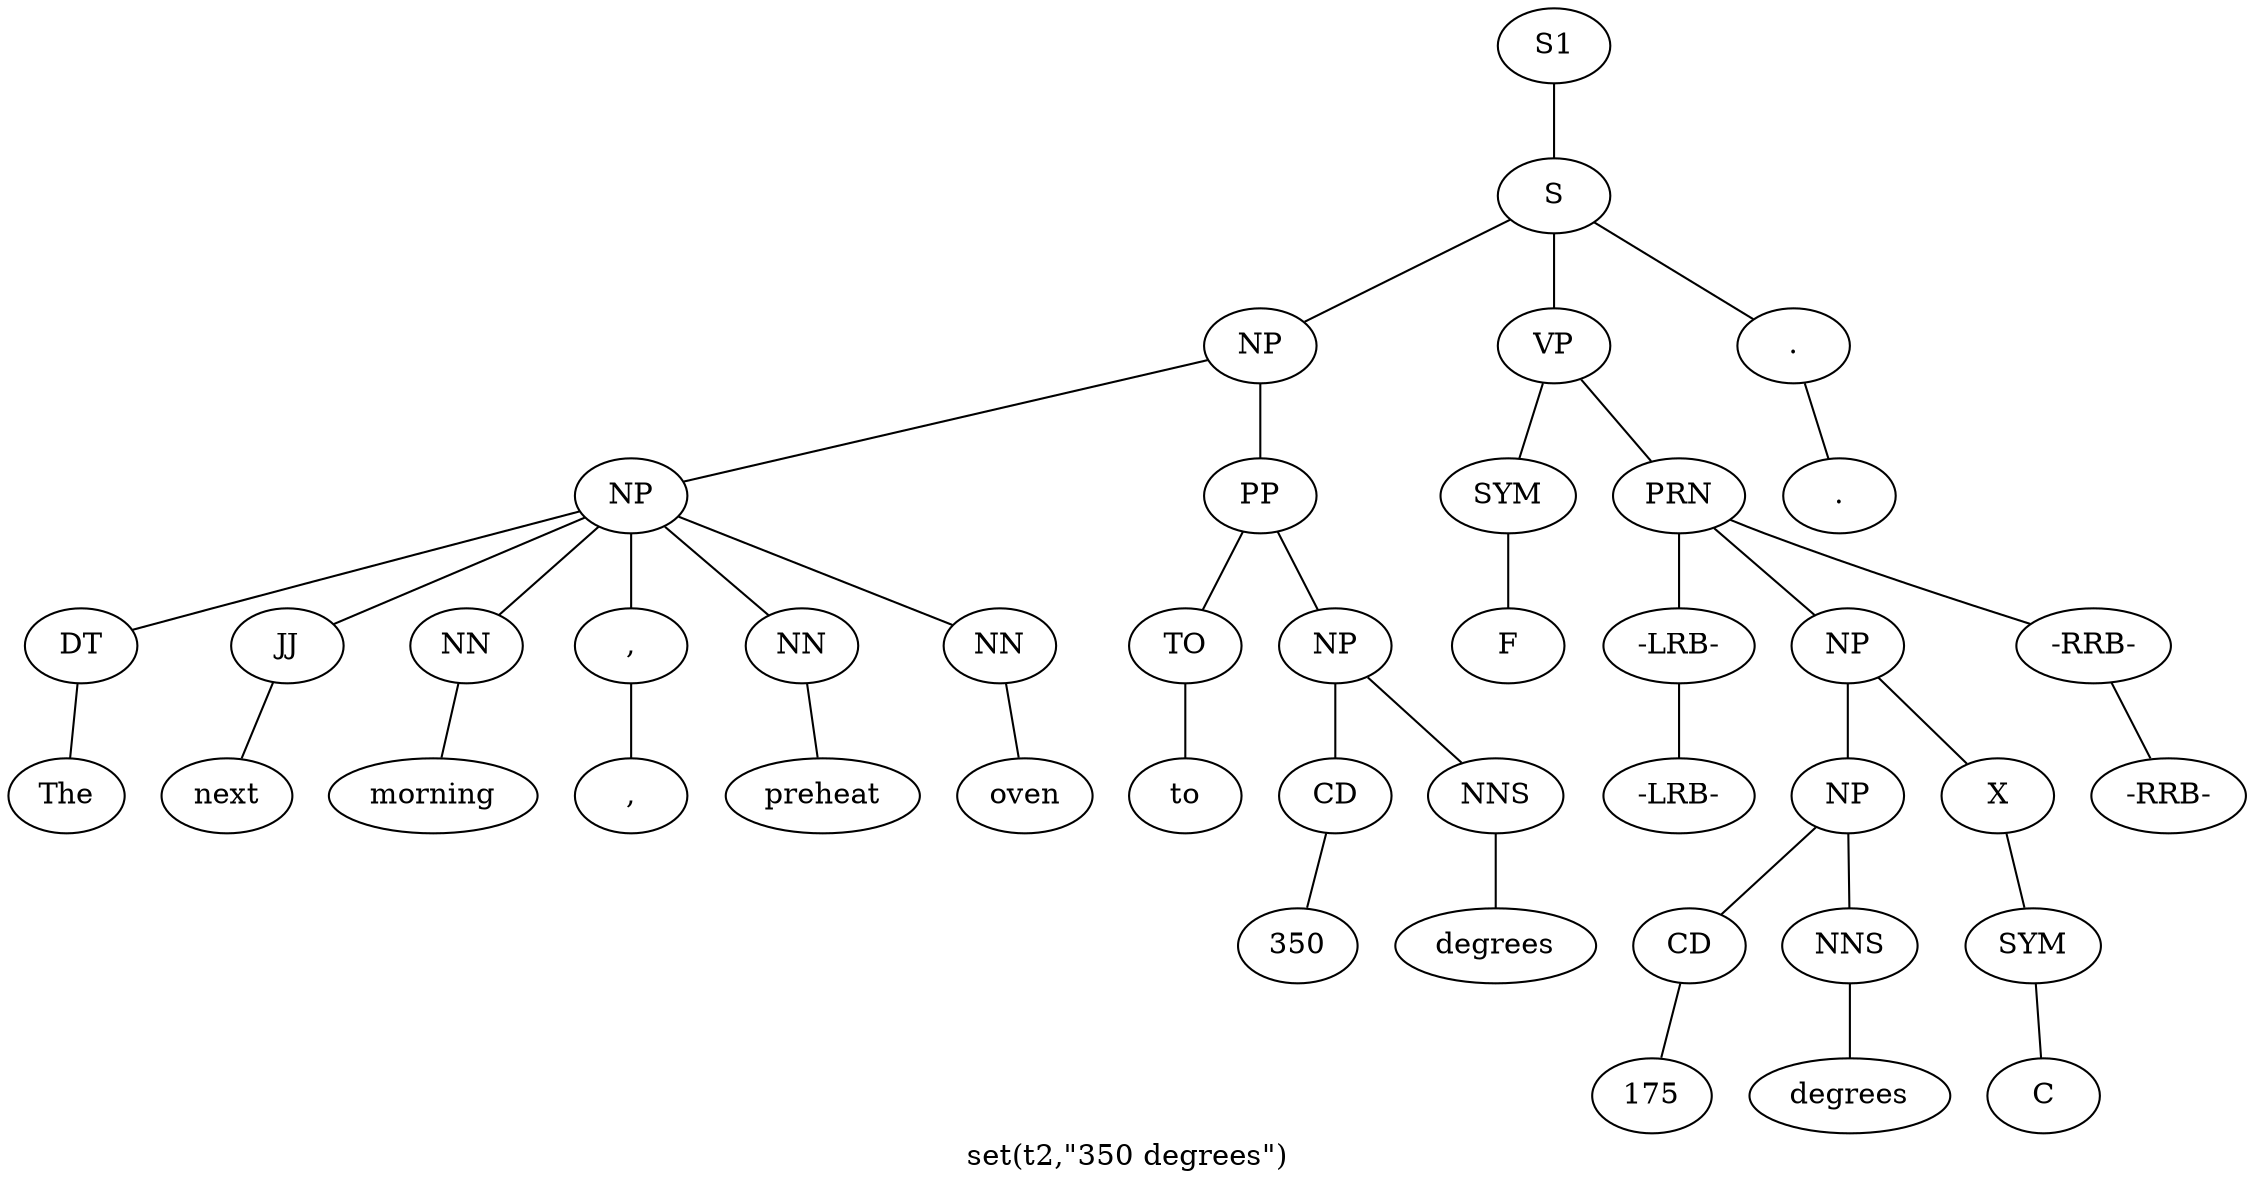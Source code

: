graph SyntaxGraph {
	label = "set(t2,\"350 degrees\")";
	Node0 [label="S1"];
	Node1 [label="S"];
	Node2 [label="NP"];
	Node3 [label="NP"];
	Node4 [label="DT"];
	Node5 [label="The"];
	Node6 [label="JJ"];
	Node7 [label="next"];
	Node8 [label="NN"];
	Node9 [label="morning"];
	Node10 [label=","];
	Node11 [label=","];
	Node12 [label="NN"];
	Node13 [label="preheat"];
	Node14 [label="NN"];
	Node15 [label="oven"];
	Node16 [label="PP"];
	Node17 [label="TO"];
	Node18 [label="to"];
	Node19 [label="NP"];
	Node20 [label="CD"];
	Node21 [label="350"];
	Node22 [label="NNS"];
	Node23 [label="degrees"];
	Node24 [label="VP"];
	Node25 [label="SYM"];
	Node26 [label="F"];
	Node27 [label="PRN"];
	Node28 [label="-LRB-"];
	Node29 [label="-LRB-"];
	Node30 [label="NP"];
	Node31 [label="NP"];
	Node32 [label="CD"];
	Node33 [label="175"];
	Node34 [label="NNS"];
	Node35 [label="degrees"];
	Node36 [label="X"];
	Node37 [label="SYM"];
	Node38 [label="C"];
	Node39 [label="-RRB-"];
	Node40 [label="-RRB-"];
	Node41 [label="."];
	Node42 [label="."];

	Node0 -- Node1;
	Node1 -- Node2;
	Node1 -- Node24;
	Node1 -- Node41;
	Node2 -- Node3;
	Node2 -- Node16;
	Node3 -- Node4;
	Node3 -- Node6;
	Node3 -- Node8;
	Node3 -- Node10;
	Node3 -- Node12;
	Node3 -- Node14;
	Node4 -- Node5;
	Node6 -- Node7;
	Node8 -- Node9;
	Node10 -- Node11;
	Node12 -- Node13;
	Node14 -- Node15;
	Node16 -- Node17;
	Node16 -- Node19;
	Node17 -- Node18;
	Node19 -- Node20;
	Node19 -- Node22;
	Node20 -- Node21;
	Node22 -- Node23;
	Node24 -- Node25;
	Node24 -- Node27;
	Node25 -- Node26;
	Node27 -- Node28;
	Node27 -- Node30;
	Node27 -- Node39;
	Node28 -- Node29;
	Node30 -- Node31;
	Node30 -- Node36;
	Node31 -- Node32;
	Node31 -- Node34;
	Node32 -- Node33;
	Node34 -- Node35;
	Node36 -- Node37;
	Node37 -- Node38;
	Node39 -- Node40;
	Node41 -- Node42;
}